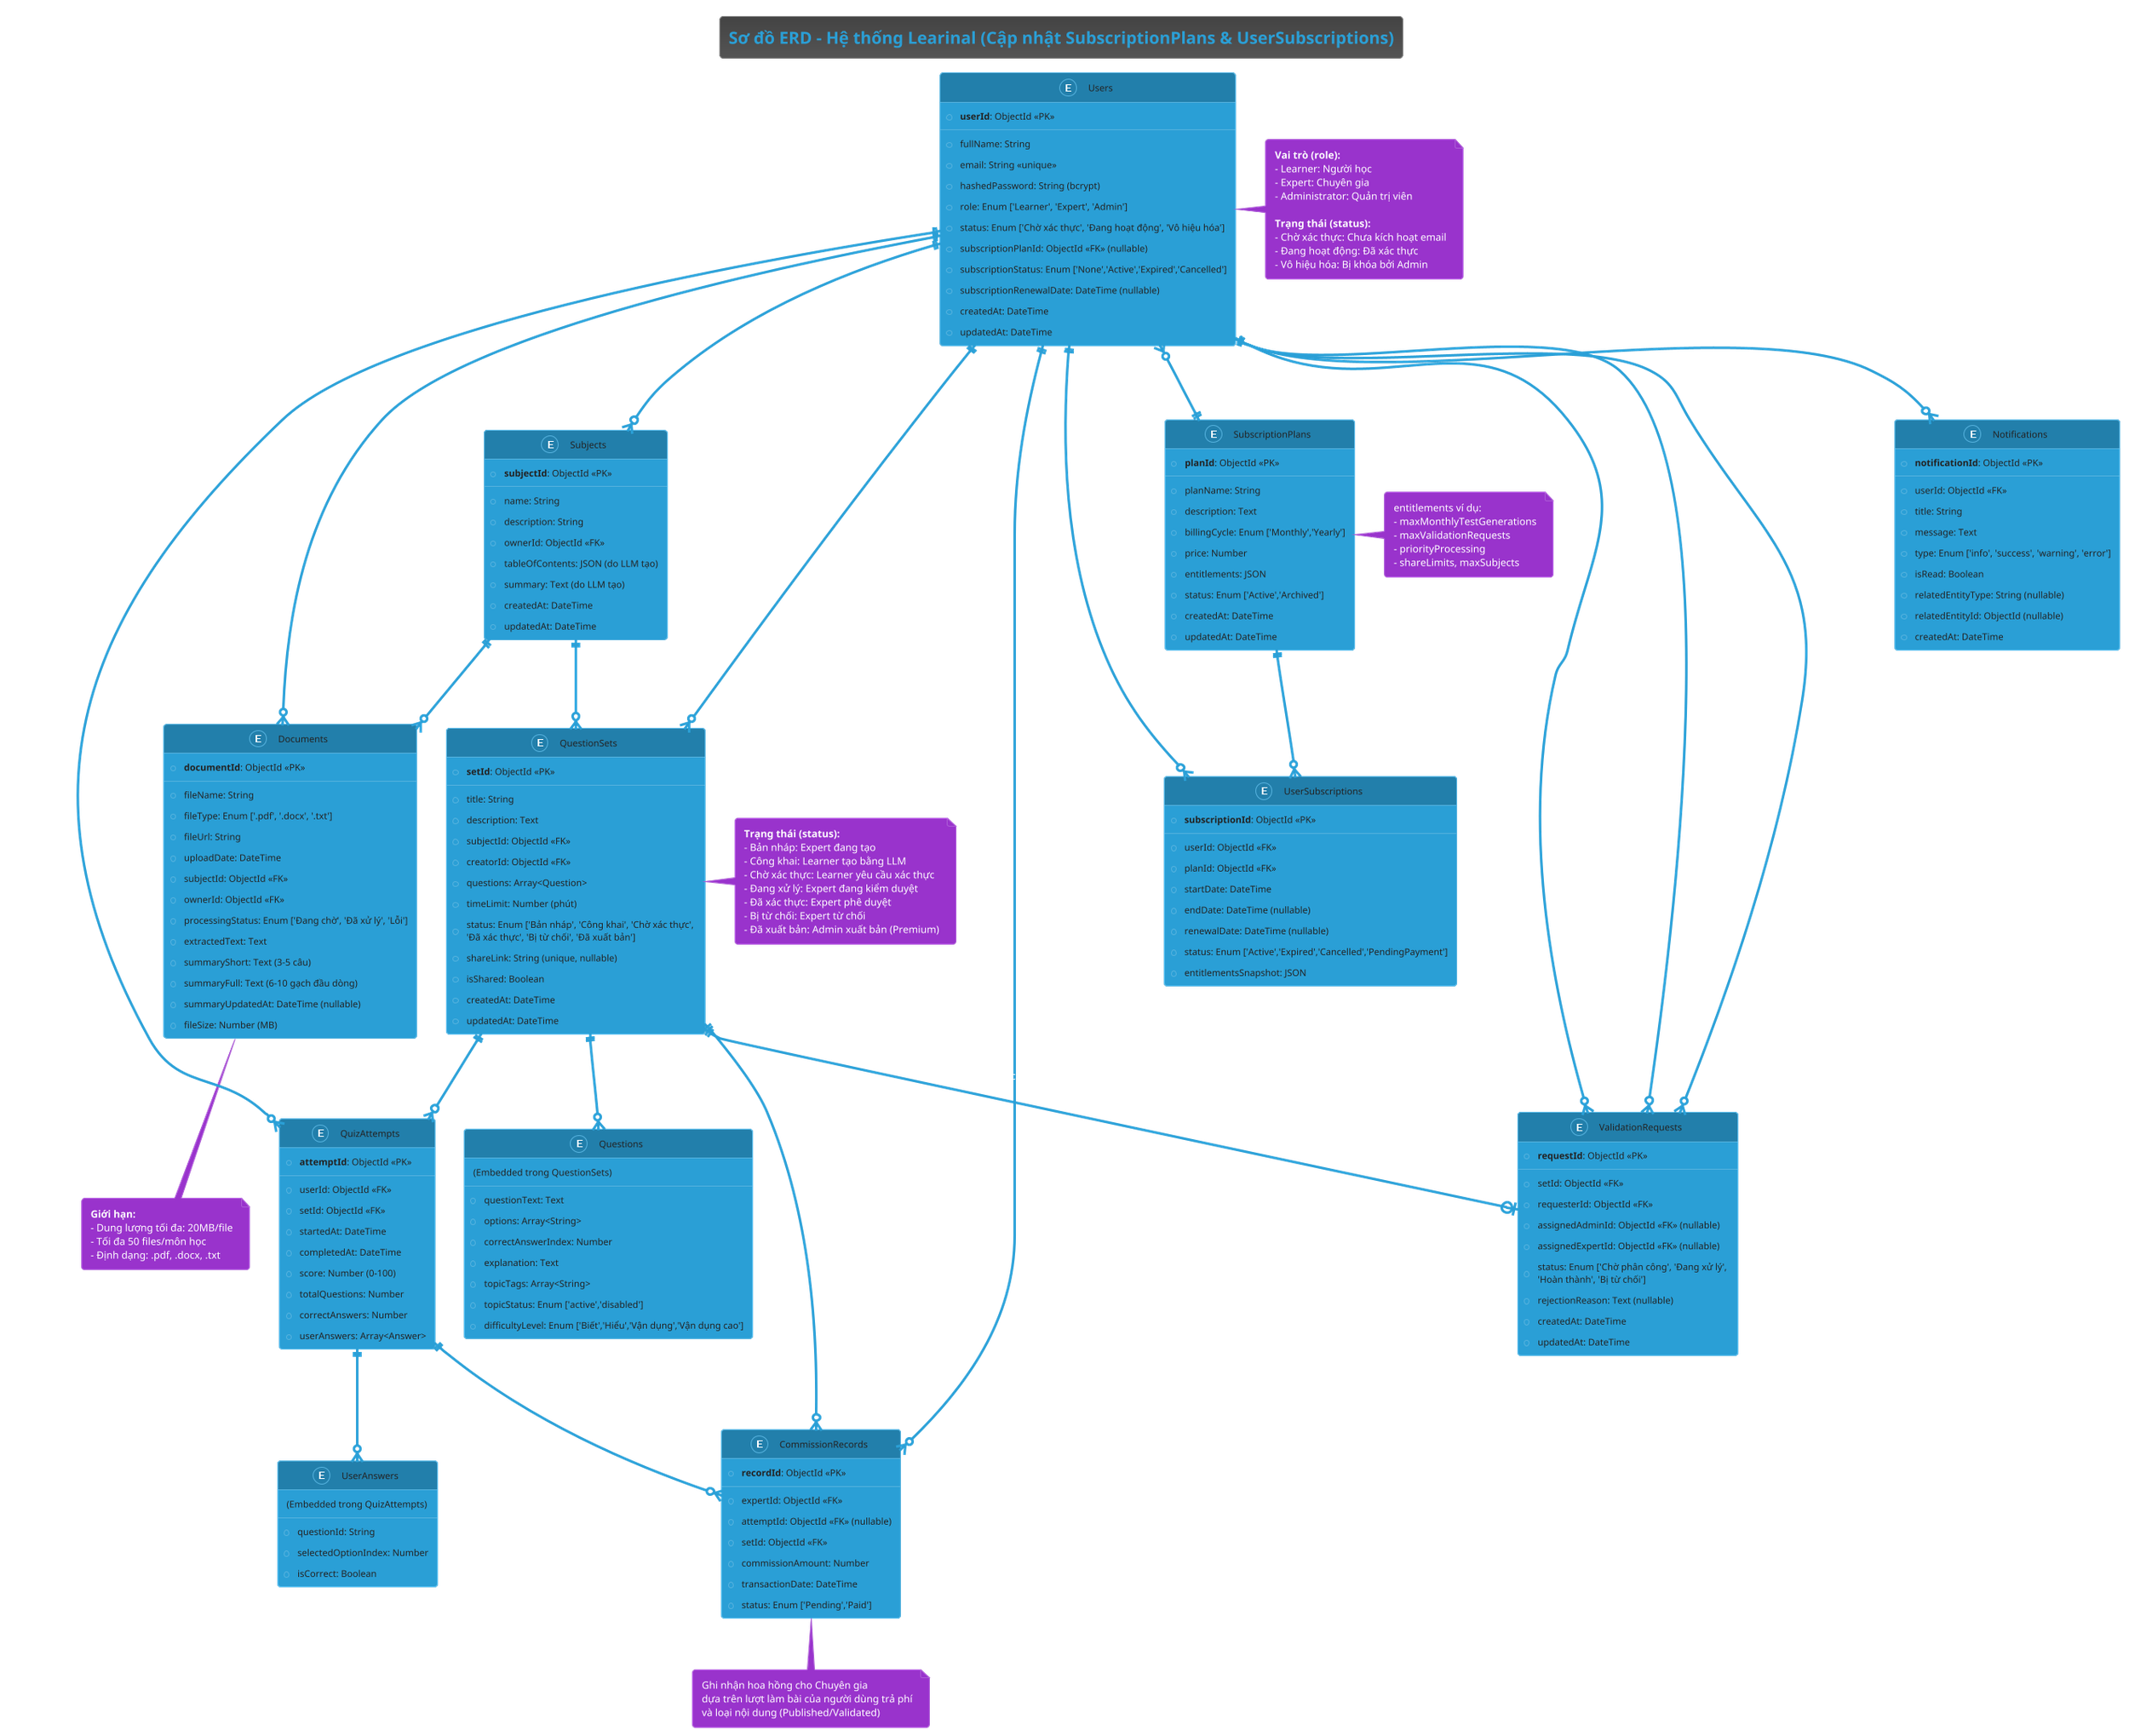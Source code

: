 @startuml
!theme cyborg

title Sơ đồ ERD - Hệ thống Learinal (Cập nhật SubscriptionPlans & UserSubscriptions)

' =================== Định nghĩa các Entity ===================

entity "Users" as users {
  * **userId**: ObjectId <<PK>>
  --
  * fullName: String
  * email: String <<unique>>
  * hashedPassword: String (bcrypt)
  * role: Enum ['Learner', 'Expert', 'Admin']
  * status: Enum ['Chờ xác thực', 'Đang hoạt động', 'Vô hiệu hóa']
  * subscriptionPlanId: ObjectId <<FK>> (nullable)
  * subscriptionStatus: Enum ['None','Active','Expired','Cancelled']
  * subscriptionRenewalDate: DateTime (nullable)
  * createdAt: DateTime
  * updatedAt: DateTime
}

entity "Subjects" as subjects {
  * **subjectId**: ObjectId <<PK>>
  --
  * name: String
  * description: String
  * ownerId: ObjectId <<FK>>
  * tableOfContents: JSON (do LLM tạo)
  * summary: Text (do LLM tạo)
  * createdAt: DateTime
  * updatedAt: DateTime
}

entity "Documents" as documents {
  * **documentId**: ObjectId <<PK>>
  --
  * fileName: String
  * fileType: Enum ['.pdf', '.docx', '.txt']
  * fileUrl: String
  * uploadDate: DateTime
  * subjectId: ObjectId <<FK>>
  * ownerId: ObjectId <<FK>>
  * processingStatus: Enum ['Đang chờ', 'Đã xử lý', 'Lỗi']
  * extractedText: Text
  * summaryShort: Text (3-5 câu)
  * summaryFull: Text (6-10 gạch đầu dòng)
  * summaryUpdatedAt: DateTime (nullable)
  * fileSize: Number (MB)
}

entity "QuestionSets" as questionsets {
  * **setId**: ObjectId <<PK>>
  --
  * title: String
  * description: Text
  * subjectId: ObjectId <<FK>>
  * creatorId: ObjectId <<FK>>
  * questions: Array<Question>
  * timeLimit: Number (phút)
  * status: Enum ['Bản nháp', 'Công khai', 'Chờ xác thực', \n'Đã xác thực', 'Bị từ chối', 'Đã xuất bản']
  * shareLink: String (unique, nullable)
  * isShared: Boolean
  * createdAt: DateTime
  * updatedAt: DateTime
}

entity "Questions" as questions {
  (Embedded trong QuestionSets)
  --
  * questionText: Text
  * options: Array<String>
  * correctAnswerIndex: Number
  * explanation: Text
  * topicTags: Array<String>
  * topicStatus: Enum ['active','disabled']
  * difficultyLevel: Enum ['Biết','Hiểu','Vận dụng','Vận dụng cao']
}

entity "QuizAttempts" as quizattempts {
  * **attemptId**: ObjectId <<PK>>
  --
  * userId: ObjectId <<FK>>
  * setId: ObjectId <<FK>>
  * startedAt: DateTime
  * completedAt: DateTime
  * score: Number (0-100)
  * totalQuestions: Number
  * correctAnswers: Number
  * userAnswers: Array<Answer>
}

entity "UserAnswers" as useranswers {
  (Embedded trong QuizAttempts)
  --
  * questionId: String
  * selectedOptionIndex: Number
  * isCorrect: Boolean
}

entity "ValidationRequests" as validationrequests {
  * **requestId**: ObjectId <<PK>>
  --
  * setId: ObjectId <<FK>>
  * requesterId: ObjectId <<FK>>
  * assignedAdminId: ObjectId <<FK>> (nullable)
  * assignedExpertId: ObjectId <<FK>> (nullable)
  * status: Enum ['Chờ phân công', 'Đang xử lý', \n'Hoàn thành', 'Bị từ chối']
  * rejectionReason: Text (nullable)
  * createdAt: DateTime
  * updatedAt: DateTime
}

entity "CommissionRecords" as commissionrecords {
  * **recordId**: ObjectId <<PK>>
  --
  * expertId: ObjectId <<FK>>
  * attemptId: ObjectId <<FK>> (nullable)
  * setId: ObjectId <<FK>>
  * commissionAmount: Number
  * transactionDate: DateTime
  * status: Enum ['Pending','Paid']
}

entity "SubscriptionPlans" as subscriptionplans {
  * **planId**: ObjectId <<PK>>
  --
  * planName: String
  * description: Text
  * billingCycle: Enum ['Monthly','Yearly']
  * price: Number
  * entitlements: JSON
  * status: Enum ['Active','Archived']
  * createdAt: DateTime
  * updatedAt: DateTime
}

entity "UserSubscriptions" as usersubscriptions {
  * **subscriptionId**: ObjectId <<PK>>
  --
  * userId: ObjectId <<FK>>
  * planId: ObjectId <<FK>>
  * startDate: DateTime
  * endDate: DateTime (nullable)
  * renewalDate: DateTime (nullable)
  * status: Enum ['Active','Expired','Cancelled','PendingPayment']
  * entitlementsSnapshot: JSON
}

entity "Notifications" as notifications {
  * **notificationId**: ObjectId <<PK>>
  --
  * userId: ObjectId <<FK>>
  * title: String
  * message: Text
  * type: Enum ['info', 'success', 'warning', 'error']
  * isRead: Boolean
  * relatedEntityType: String (nullable)
  * relatedEntityId: ObjectId (nullable)
  * createdAt: DateTime
}

' =================== Định nghĩa các mối quan hệ ===================

' User relationships
users ||--o{ subjects : "tạo/sở hữu (ownerId)"
users ||--o{ documents : "tải lên (ownerId)"
users ||--o{ questionsets : "tạo (creatorId)"
users ||--o{ quizattempts : "thực hiện"
users ||--o{ validationrequests : "yêu cầu (requesterId)"
users ||--o{ validationrequests : "phân công (assignedAdminId)"
users ||--o{ validationrequests : "xử lý (assignedExpertId)"
users ||--o{ commissionrecords : "nhận hoa hồng (Expert)"
users ||--o{ notifications : "nhận thông báo"

' Subject relationships
subjects ||--o{ documents : "chứa"
subjects ||--o{ questionsets : "liên kết"

' QuestionSet relationships
questionsets ||--o{ quizattempts : "được làm"
questionsets ||--o| validationrequests : "có yêu cầu xác thực"
questionsets ||--o{ commissionrecords : "phát sinh hoa hồng"
questionsets ||--o{ questions : "chứa câu hỏi"

' QuizAttempt relationships
quizattempts ||--o{ useranswers : "chứa câu trả lời"
quizattempts ||--o{ commissionrecords : "phát sinh hoa hồng"

' Subscription relationships
users }o--|| subscriptionplans : "gói hiện tại (subscriptionPlanId)"
users ||--o{ usersubscriptions : "đăng ký"
subscriptionplans ||--o{ usersubscriptions : "được chọn"

' =================== Ghi chú ===================

note right of users
  **Vai trò (role):**
  - Learner: Người học
  - Expert: Chuyên gia
  - Administrator: Quản trị viên
  
  **Trạng thái (status):**
  - Chờ xác thực: Chưa kích hoạt email
  - Đang hoạt động: Đã xác thực
  - Vô hiệu hóa: Bị khóa bởi Admin
end note

note right of questionsets
  **Trạng thái (status):**
  - Bản nháp: Expert đang tạo
  - Công khai: Learner tạo bằng LLM
  - Chờ xác thực: Learner yêu cầu xác thực
  - Đang xử lý: Expert đang kiểm duyệt
  - Đã xác thực: Expert phê duyệt
  - Bị từ chối: Expert từ chối
  - Đã xuất bản: Admin xuất bản (Premium)
end note

note bottom of documents
  **Giới hạn:**
  - Dung lượng tối đa: 20MB/file
  - Tối đa 50 files/môn học
  - Định dạng: .pdf, .docx, .txt
end note

note bottom of commissionrecords
  Ghi nhận hoa hồng cho Chuyên gia
  dựa trên lượt làm bài của người dùng trả phí
  và loại nội dung (Published/Validated)
end note

note right of subscriptionplans
  entitlements ví dụ:
  - maxMonthlyTestGenerations
  - maxValidationRequests
  - priorityProcessing
  - shareLimits, maxSubjects
end note

@enduml